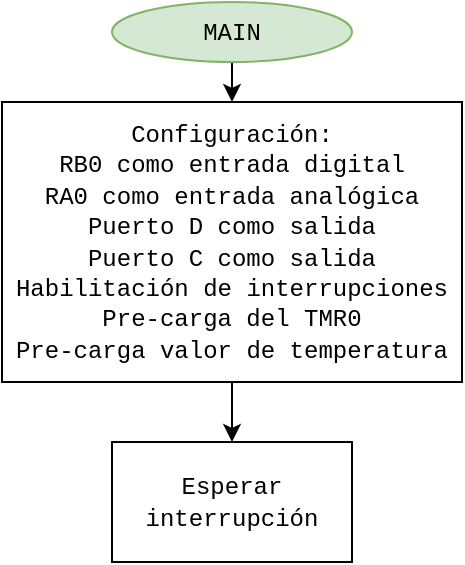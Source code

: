 <mxfile version="10.7.5" type="device"><diagram id="CxVs_5HCFonW_HiFUnUi" name="Page-1"><mxGraphModel dx="1058" dy="808" grid="1" gridSize="10" guides="1" tooltips="1" connect="1" arrows="1" fold="1" page="1" pageScale="1" pageWidth="2336" pageHeight="1654" math="0" shadow="0"><root><mxCell id="0"/><mxCell id="1" parent="0"/><mxCell id="z2sm24-R70Jb9fi2-X73-5" style="edgeStyle=orthogonalEdgeStyle;rounded=0;orthogonalLoop=1;jettySize=auto;html=1;exitX=0.5;exitY=1;exitDx=0;exitDy=0;entryX=0.5;entryY=0;entryDx=0;entryDy=0;" parent="1" source="z2sm24-R70Jb9fi2-X73-1" target="z2sm24-R70Jb9fi2-X73-2" edge="1"><mxGeometry relative="1" as="geometry"/></mxCell><mxCell id="z2sm24-R70Jb9fi2-X73-1" value="&lt;font face=&quot;Courier New&quot;&gt;MAIN&lt;/font&gt;" style="ellipse;whiteSpace=wrap;html=1;fillColor=#d5e8d4;strokeColor=#82b366;" parent="1" vertex="1"><mxGeometry x="75" y="20" width="120" height="30" as="geometry"/></mxCell><mxCell id="z2sm24-R70Jb9fi2-X73-6" style="edgeStyle=orthogonalEdgeStyle;rounded=0;orthogonalLoop=1;jettySize=auto;html=1;exitX=0.5;exitY=1;exitDx=0;exitDy=0;entryX=0.5;entryY=0;entryDx=0;entryDy=0;" parent="1" source="z2sm24-R70Jb9fi2-X73-2" target="z2sm24-R70Jb9fi2-X73-4" edge="1"><mxGeometry relative="1" as="geometry"/></mxCell><mxCell id="z2sm24-R70Jb9fi2-X73-2" value="&lt;font face=&quot;Courier New&quot;&gt;Configuración:&lt;br&gt;RB0 como entrada digital&lt;br&gt;RA0 como entrada analógica&lt;br&gt;Puerto D como salida&lt;br&gt;Puerto C como salida&lt;br&gt;Habilitación de interrupciones&lt;br&gt;Pre-carga del TMR0&lt;br&gt;Pre-carga valor de temperatura&lt;/font&gt;&lt;br&gt;" style="rounded=0;whiteSpace=wrap;html=1;" parent="1" vertex="1"><mxGeometry x="20" y="70" width="230" height="140" as="geometry"/></mxCell><mxCell id="z2sm24-R70Jb9fi2-X73-4" value="&lt;font face=&quot;Courier New&quot;&gt;Esperar interrupción&lt;/font&gt;" style="rounded=0;whiteSpace=wrap;html=1;" parent="1" vertex="1"><mxGeometry x="75" y="240" width="120" height="60" as="geometry"/></mxCell></root></mxGraphModel></diagram></mxfile>